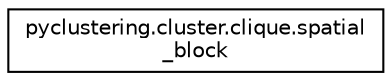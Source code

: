 digraph "Graphical Class Hierarchy"
{
 // INTERACTIVE_SVG=YES
 // LATEX_PDF_SIZE
  edge [fontname="Helvetica",fontsize="10",labelfontname="Helvetica",labelfontsize="10"];
  node [fontname="Helvetica",fontsize="10",shape=record];
  rankdir="LR";
  Node0 [label="pyclustering.cluster.clique.spatial\l_block",height=0.2,width=0.4,color="black", fillcolor="white", style="filled",URL="$d7/d83/classpyclustering_1_1cluster_1_1clique_1_1spatial__block.html",tooltip="Geometrical description of CLIQUE block in data space."];
}
